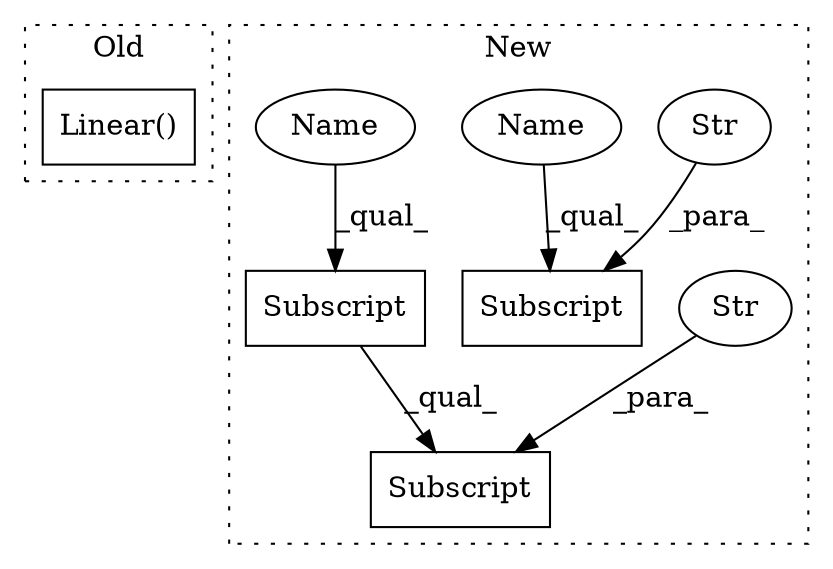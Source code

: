 digraph G {
subgraph cluster0 {
1 [label="Linear()" a="75" s="1465,1493" l="10,1" shape="box"];
label = "Old";
style="dotted";
}
subgraph cluster1 {
2 [label="Subscript" a="63" s="1305,0" l="37,0" shape="box"];
3 [label="Str" a="66" s="1324" l="17" shape="ellipse"];
4 [label="Subscript" a="63" s="4321,0" l="50,0" shape="box"];
5 [label="Str" a="66" s="4359" l="11" shape="ellipse"];
6 [label="Name" a="87" s="1305" l="18" shape="ellipse"];
7 [label="Subscript" a="63" s="4321,0" l="37,0" shape="box"];
8 [label="Name" a="87" s="4321" l="18" shape="ellipse"];
label = "New";
style="dotted";
}
3 -> 2 [label="_para_"];
5 -> 4 [label="_para_"];
6 -> 2 [label="_qual_"];
7 -> 4 [label="_qual_"];
8 -> 7 [label="_qual_"];
}